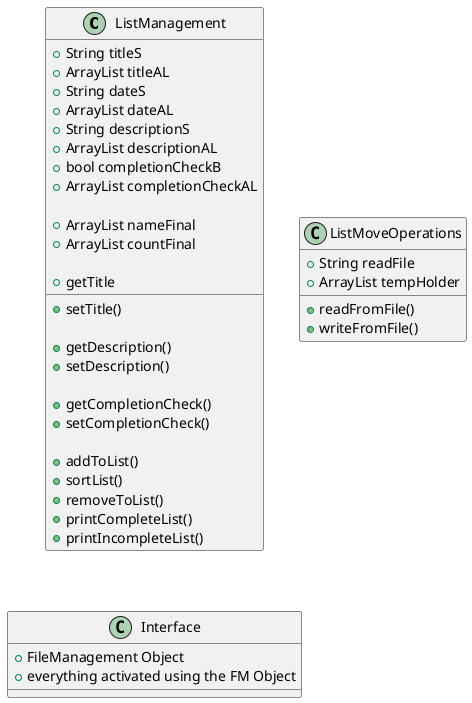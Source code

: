 @startuml
class ListManagement {


    +String titleS
    +ArrayList titleAL
    +String dateS
    +ArrayList dateAL
    +String descriptionS
    +ArrayList descriptionAL
    +bool completionCheckB
    +ArrayList completionCheckAL

    +ArrayList nameFinal
    +ArrayList countFinal

    +getTitle
    +setTitle()

    +getDescription()
    +setDescription()

    +getCompletionCheck()
    +setCompletionCheck()

    +addToList()
    +sortList()
    +removeToList()
    +printCompleteList()
    +printIncompleteList()
}

class ListMoveOperations {


    +String readFile
    +ArrayList tempHolder

    +readFromFile()
    +writeFromFile()
}

class Interface {

    +FileManagement Object
  +everything activated using the FM Object
}

@enduml